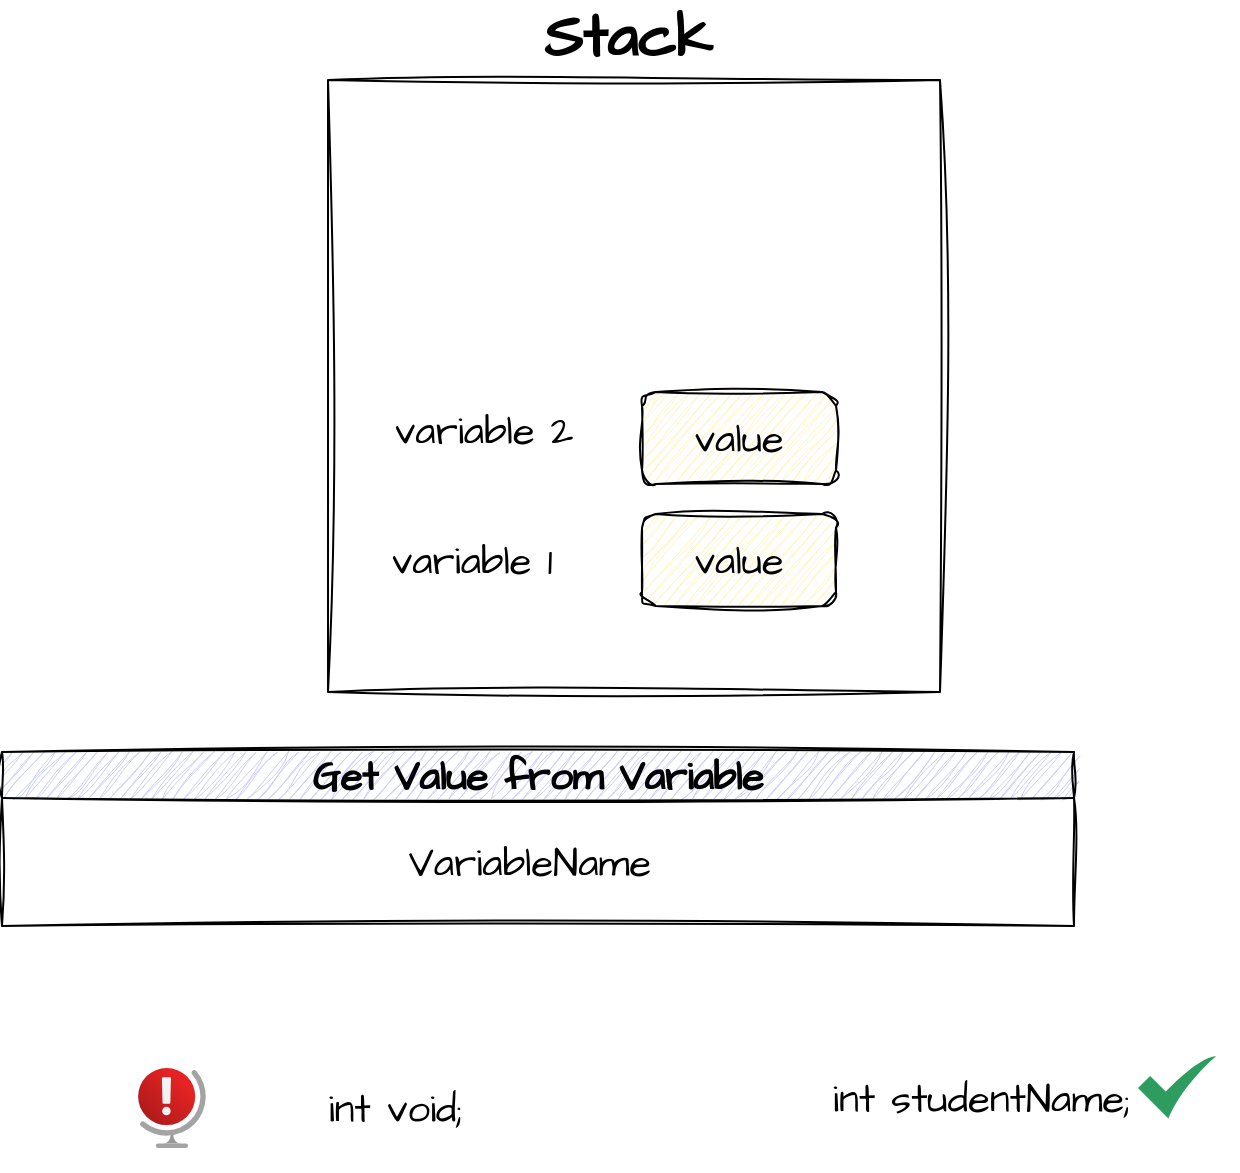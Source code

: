 <mxfile version="22.1.15" type="device">
  <diagram name="Σελίδα-1" id="WmLbLtrNvKMvROQMuqzj">
    <mxGraphModel dx="1434" dy="844" grid="0" gridSize="10" guides="1" tooltips="1" connect="1" arrows="1" fold="1" page="1" pageScale="1" pageWidth="827" pageHeight="1169" math="0" shadow="0">
      <root>
        <mxCell id="0" />
        <mxCell id="1" parent="0" />
        <mxCell id="qDuLNW8ioRjtiaSdt88N-1" value="" style="whiteSpace=wrap;html=1;aspect=fixed;sketch=1;hachureGap=4;jiggle=2;curveFitting=1;fontFamily=Architects Daughter;fontSource=https%3A%2F%2Ffonts.googleapis.com%2Fcss%3Ffamily%3DArchitects%2BDaughter;fontSize=20;" vertex="1" parent="1">
          <mxGeometry x="192" y="57" width="306" height="306" as="geometry" />
        </mxCell>
        <mxCell id="qDuLNW8ioRjtiaSdt88N-2" value="&lt;font style=&quot;font-size: 30px;&quot;&gt;Stack&lt;/font&gt;" style="text;html=1;strokeColor=none;fillColor=none;align=center;verticalAlign=middle;whiteSpace=wrap;rounded=0;fontSize=20;fontFamily=Architects Daughter;fontStyle=1" vertex="1" parent="1">
          <mxGeometry x="312" y="20" width="60" height="30" as="geometry" />
        </mxCell>
        <mxCell id="qDuLNW8ioRjtiaSdt88N-3" value="variable 2" style="text;html=1;strokeColor=none;fillColor=none;align=center;verticalAlign=middle;whiteSpace=wrap;rounded=0;fontSize=20;fontFamily=Architects Daughter;" vertex="1" parent="1">
          <mxGeometry x="217" y="217" width="106" height="30" as="geometry" />
        </mxCell>
        <mxCell id="qDuLNW8ioRjtiaSdt88N-4" value="variable 1" style="text;html=1;strokeColor=none;fillColor=none;align=center;verticalAlign=middle;whiteSpace=wrap;rounded=0;fontSize=20;fontFamily=Architects Daughter;" vertex="1" parent="1">
          <mxGeometry x="219" y="282" width="90" height="30" as="geometry" />
        </mxCell>
        <mxCell id="qDuLNW8ioRjtiaSdt88N-5" value="value" style="rounded=1;whiteSpace=wrap;html=1;sketch=1;hachureGap=4;jiggle=2;curveFitting=1;fontFamily=Architects Daughter;fontSource=https%3A%2F%2Ffonts.googleapis.com%2Fcss%3Ffamily%3DArchitects%2BDaughter;fontSize=20;fillColor=#FFF4C3;" vertex="1" parent="1">
          <mxGeometry x="349" y="213" width="97" height="46" as="geometry" />
        </mxCell>
        <mxCell id="qDuLNW8ioRjtiaSdt88N-6" value="value" style="rounded=1;whiteSpace=wrap;html=1;sketch=1;hachureGap=4;jiggle=2;curveFitting=1;fontFamily=Architects Daughter;fontSource=https%3A%2F%2Ffonts.googleapis.com%2Fcss%3Ffamily%3DArchitects%2BDaughter;fontSize=20;fillColor=#FFF4C3;" vertex="1" parent="1">
          <mxGeometry x="349" y="274" width="97" height="46" as="geometry" />
        </mxCell>
        <mxCell id="qDuLNW8ioRjtiaSdt88N-7" value="Get Value from Variable" style="swimlane;whiteSpace=wrap;html=1;sketch=1;hachureGap=4;jiggle=2;curveFitting=1;fontFamily=Architects Daughter;fontSource=https%3A%2F%2Ffonts.googleapis.com%2Fcss%3Ffamily%3DArchitects%2BDaughter;fontSize=20;fillColor=#CCCCFF;" vertex="1" parent="1">
          <mxGeometry x="29" y="393" width="536" height="87" as="geometry" />
        </mxCell>
        <mxCell id="qDuLNW8ioRjtiaSdt88N-8" value="VariableName" style="text;html=1;strokeColor=none;fillColor=none;align=center;verticalAlign=middle;whiteSpace=wrap;rounded=0;fontSize=20;fontFamily=Architects Daughter;" vertex="1" parent="qDuLNW8ioRjtiaSdt88N-7">
          <mxGeometry x="10" y="40" width="508" height="30" as="geometry" />
        </mxCell>
        <mxCell id="qDuLNW8ioRjtiaSdt88N-9" value="int void;" style="text;html=1;strokeColor=none;fillColor=none;align=center;verticalAlign=middle;whiteSpace=wrap;rounded=0;fontSize=20;fontFamily=Architects Daughter;" vertex="1" parent="1">
          <mxGeometry x="97" y="539.5" width="257" height="63" as="geometry" />
        </mxCell>
        <mxCell id="qDuLNW8ioRjtiaSdt88N-10" value="int studentName;" style="text;html=1;strokeColor=none;fillColor=none;align=center;verticalAlign=middle;whiteSpace=wrap;rounded=0;fontSize=20;fontFamily=Architects Daughter;" vertex="1" parent="1">
          <mxGeometry x="390" y="551" width="257" height="30" as="geometry" />
        </mxCell>
        <mxCell id="qDuLNW8ioRjtiaSdt88N-11" value="" style="sketch=0;html=1;aspect=fixed;strokeColor=none;shadow=0;align=center;fillColor=#2D9C5E;verticalAlign=top;labelPosition=center;verticalLabelPosition=bottom;shape=mxgraph.gcp2.check;hachureGap=4;jiggle=2;curveFitting=1;fontFamily=Architects Daughter;fontSource=https%3A%2F%2Ffonts.googleapis.com%2Fcss%3Ffamily%3DArchitects%2BDaughter;fontSize=20;" vertex="1" parent="1">
          <mxGeometry x="597" y="545" width="39" height="31.2" as="geometry" />
        </mxCell>
        <mxCell id="qDuLNW8ioRjtiaSdt88N-12" value="" style="image;aspect=fixed;html=1;points=[];align=center;fontSize=12;image=img/lib/azure2/general/Globe_Error.svg;sketch=1;hachureGap=4;jiggle=2;curveFitting=1;fontFamily=Architects Daughter;fontSource=https%3A%2F%2Ffonts.googleapis.com%2Fcss%3Ffamily%3DArchitects%2BDaughter;" vertex="1" parent="1">
          <mxGeometry x="97" y="551" width="33.94" height="40" as="geometry" />
        </mxCell>
      </root>
    </mxGraphModel>
  </diagram>
</mxfile>
